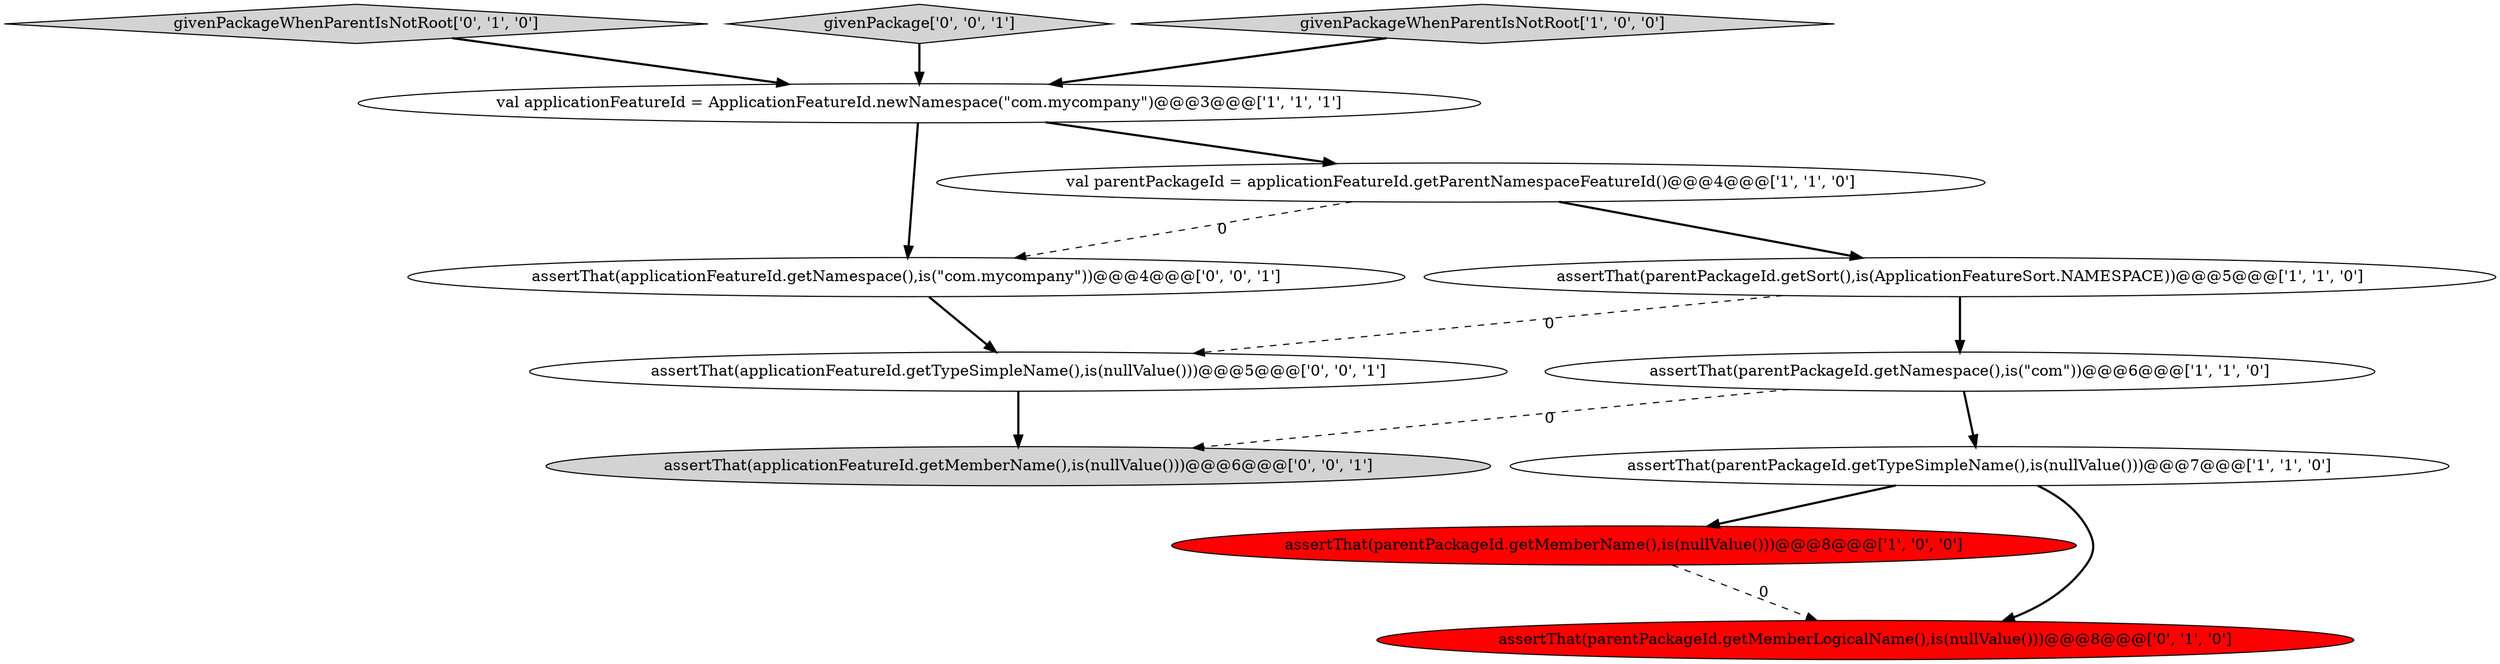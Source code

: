 digraph {
7 [style = filled, label = "givenPackageWhenParentIsNotRoot['0', '1', '0']", fillcolor = lightgray, shape = diamond image = "AAA0AAABBB2BBB"];
5 [style = filled, label = "assertThat(parentPackageId.getSort(),is(ApplicationFeatureSort.NAMESPACE))@@@5@@@['1', '1', '0']", fillcolor = white, shape = ellipse image = "AAA0AAABBB1BBB"];
9 [style = filled, label = "givenPackage['0', '0', '1']", fillcolor = lightgray, shape = diamond image = "AAA0AAABBB3BBB"];
12 [style = filled, label = "assertThat(applicationFeatureId.getTypeSimpleName(),is(nullValue()))@@@5@@@['0', '0', '1']", fillcolor = white, shape = ellipse image = "AAA0AAABBB3BBB"];
11 [style = filled, label = "assertThat(applicationFeatureId.getNamespace(),is(\"com.mycompany\"))@@@4@@@['0', '0', '1']", fillcolor = white, shape = ellipse image = "AAA0AAABBB3BBB"];
2 [style = filled, label = "assertThat(parentPackageId.getMemberName(),is(nullValue()))@@@8@@@['1', '0', '0']", fillcolor = red, shape = ellipse image = "AAA1AAABBB1BBB"];
4 [style = filled, label = "givenPackageWhenParentIsNotRoot['1', '0', '0']", fillcolor = lightgray, shape = diamond image = "AAA0AAABBB1BBB"];
1 [style = filled, label = "assertThat(parentPackageId.getTypeSimpleName(),is(nullValue()))@@@7@@@['1', '1', '0']", fillcolor = white, shape = ellipse image = "AAA0AAABBB1BBB"];
0 [style = filled, label = "val parentPackageId = applicationFeatureId.getParentNamespaceFeatureId()@@@4@@@['1', '1', '0']", fillcolor = white, shape = ellipse image = "AAA0AAABBB1BBB"];
6 [style = filled, label = "assertThat(parentPackageId.getNamespace(),is(\"com\"))@@@6@@@['1', '1', '0']", fillcolor = white, shape = ellipse image = "AAA0AAABBB1BBB"];
10 [style = filled, label = "assertThat(applicationFeatureId.getMemberName(),is(nullValue()))@@@6@@@['0', '0', '1']", fillcolor = lightgray, shape = ellipse image = "AAA0AAABBB3BBB"];
8 [style = filled, label = "assertThat(parentPackageId.getMemberLogicalName(),is(nullValue()))@@@8@@@['0', '1', '0']", fillcolor = red, shape = ellipse image = "AAA1AAABBB2BBB"];
3 [style = filled, label = "val applicationFeatureId = ApplicationFeatureId.newNamespace(\"com.mycompany\")@@@3@@@['1', '1', '1']", fillcolor = white, shape = ellipse image = "AAA0AAABBB1BBB"];
3->11 [style = bold, label=""];
9->3 [style = bold, label=""];
6->1 [style = bold, label=""];
4->3 [style = bold, label=""];
6->10 [style = dashed, label="0"];
1->2 [style = bold, label=""];
11->12 [style = bold, label=""];
12->10 [style = bold, label=""];
0->11 [style = dashed, label="0"];
1->8 [style = bold, label=""];
5->12 [style = dashed, label="0"];
5->6 [style = bold, label=""];
2->8 [style = dashed, label="0"];
7->3 [style = bold, label=""];
3->0 [style = bold, label=""];
0->5 [style = bold, label=""];
}
